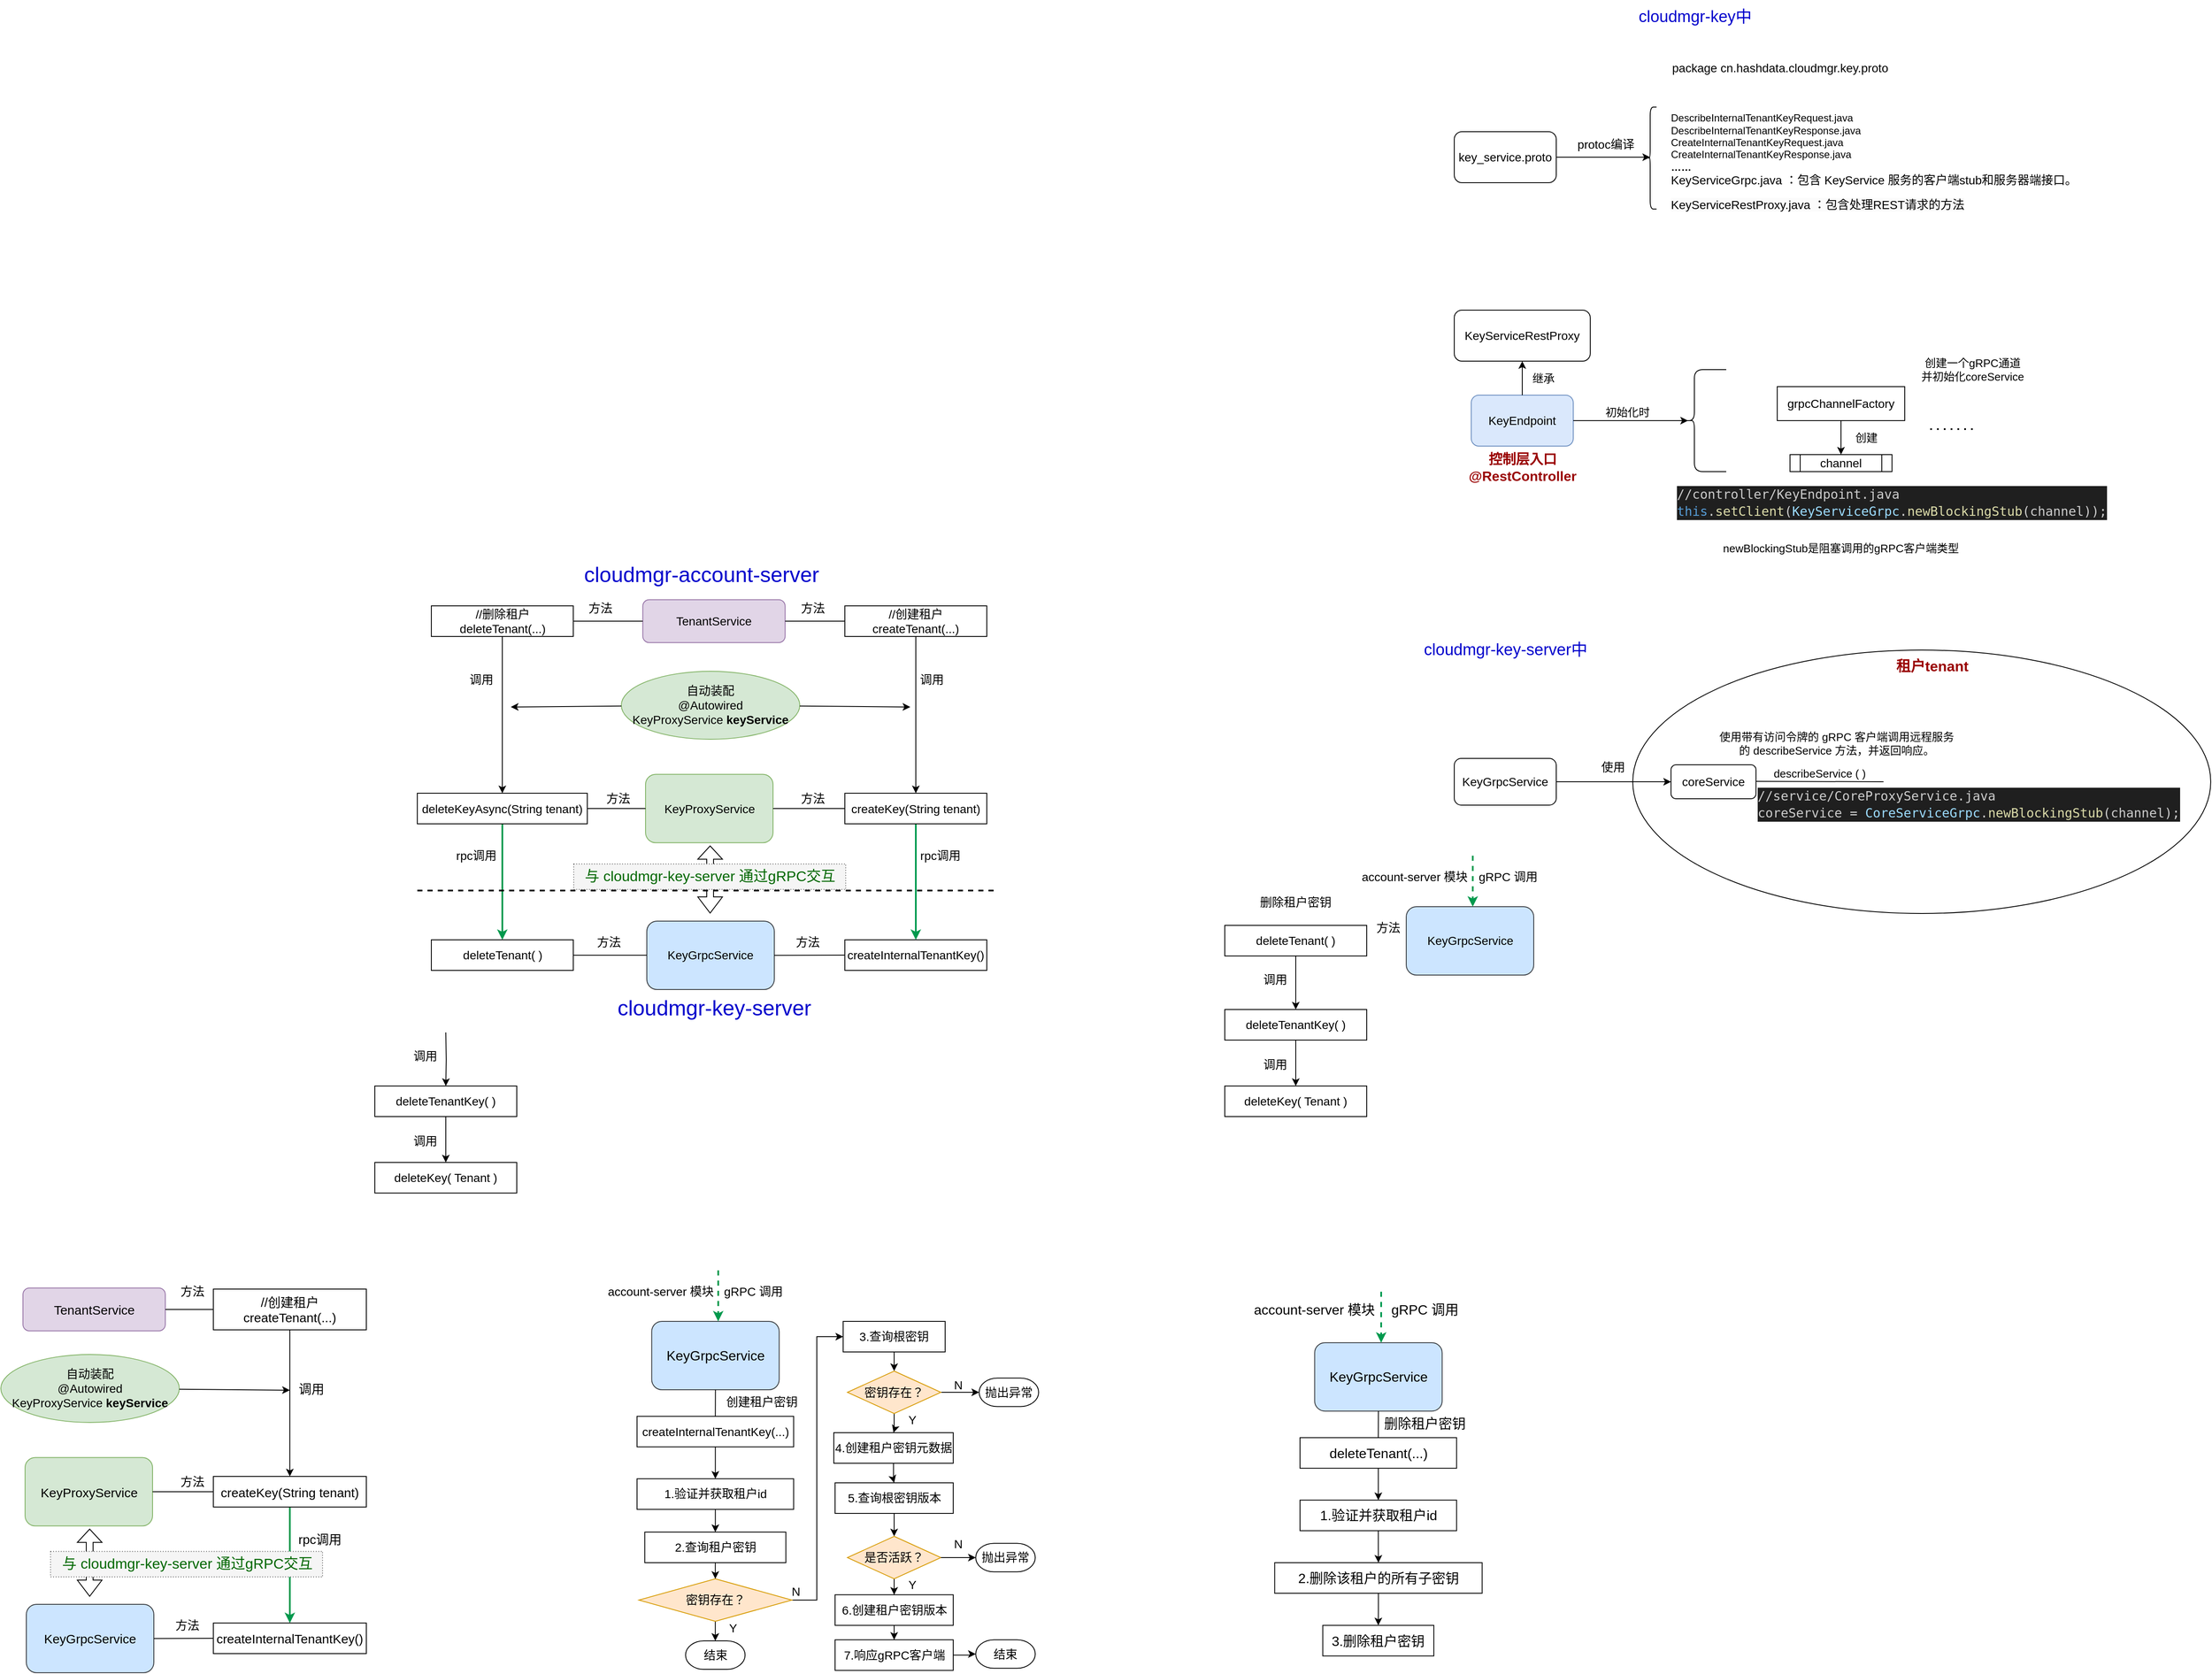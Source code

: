 <mxfile version="25.0.3">
  <diagram name="第 1 页" id="ONAhNbK6WlwOs88OQiCy">
    <mxGraphModel dx="3572" dy="1646" grid="1" gridSize="10" guides="1" tooltips="1" connect="1" arrows="1" fold="1" page="1" pageScale="1" pageWidth="827" pageHeight="1169" math="0" shadow="0">
      <root>
        <mxCell id="0" />
        <mxCell id="1" parent="0" />
        <mxCell id="WXXS1D7m9ENV-bKCxULW-36" value="&lt;div&gt;&lt;span style=&quot;font-size: 14px; text-wrap-mode: nowrap;&quot;&gt;自动装配&lt;/span&gt;&lt;/div&gt;&lt;span style=&quot;font-size: 14px; text-wrap-mode: nowrap;&quot;&gt;@Autowired&lt;/span&gt;&lt;br style=&quot;font-size: 14px; text-wrap-mode: nowrap;&quot;&gt;&lt;span style=&quot;font-size: 14px; text-wrap-mode: nowrap;&quot;&gt;KeyProxyService&amp;nbsp;&lt;/span&gt;&lt;b style=&quot;font-size: 14px; text-wrap-mode: nowrap;&quot;&gt;keyService&lt;/b&gt;" style="ellipse;whiteSpace=wrap;html=1;fillColor=#d5e8d4;strokeColor=#82b366;" parent="1" vertex="1">
          <mxGeometry x="-1330" y="435" width="210" height="80" as="geometry" />
        </mxCell>
        <mxCell id="KmwIl0YpzBXAnwqU6k_d-13" value="" style="ellipse;whiteSpace=wrap;html=1;" parent="1" vertex="1">
          <mxGeometry x="-140" y="410" width="680" height="310" as="geometry" />
        </mxCell>
        <mxCell id="SMqSmTWAoD0rVWmoxJEN-1" value="&lt;font style=&quot;font-size: 14px;&quot;&gt;coreService&lt;/font&gt;" style="rounded=1;whiteSpace=wrap;html=1;" parent="1" vertex="1">
          <mxGeometry x="-95" y="545" width="100" height="40" as="geometry" />
        </mxCell>
        <mxCell id="SMqSmTWAoD0rVWmoxJEN-4" style="edgeStyle=orthogonalEdgeStyle;rounded=0;orthogonalLoop=1;jettySize=auto;html=1;exitX=0.5;exitY=1;exitDx=0;exitDy=0;entryX=0.5;entryY=0;entryDx=0;entryDy=0;" parent="1" source="SMqSmTWAoD0rVWmoxJEN-2" target="SMqSmTWAoD0rVWmoxJEN-3" edge="1">
          <mxGeometry relative="1" as="geometry" />
        </mxCell>
        <mxCell id="SMqSmTWAoD0rVWmoxJEN-2" value="&lt;font style=&quot;font-size: 14px;&quot;&gt;grpcChannelFactory&lt;/font&gt;" style="rounded=0;whiteSpace=wrap;html=1;" parent="1" vertex="1">
          <mxGeometry x="30" y="100" width="150" height="40" as="geometry" />
        </mxCell>
        <mxCell id="SMqSmTWAoD0rVWmoxJEN-3" value="&lt;font style=&quot;font-size: 14px;&quot;&gt;channel&lt;/font&gt;" style="shape=process;whiteSpace=wrap;html=1;backgroundOutline=1;" parent="1" vertex="1">
          <mxGeometry x="45" y="180" width="120" height="20" as="geometry" />
        </mxCell>
        <mxCell id="SMqSmTWAoD0rVWmoxJEN-5" value="" style="endArrow=none;dashed=1;html=1;dashPattern=1 3;strokeWidth=2;rounded=0;" parent="1" edge="1">
          <mxGeometry width="50" height="50" relative="1" as="geometry">
            <mxPoint x="210" y="150" as="sourcePoint" />
            <mxPoint x="260" y="150" as="targetPoint" />
          </mxGeometry>
        </mxCell>
        <mxCell id="SMqSmTWAoD0rVWmoxJEN-6" value="" style="endArrow=none;html=1;rounded=0;" parent="1" edge="1">
          <mxGeometry width="50" height="50" relative="1" as="geometry">
            <mxPoint x="5" y="564.5" as="sourcePoint" />
            <mxPoint x="155" y="565" as="targetPoint" />
          </mxGeometry>
        </mxCell>
        <mxCell id="SMqSmTWAoD0rVWmoxJEN-7" value="&lt;font style=&quot;font-size: 13px;&quot;&gt;describeService ( )&lt;/font&gt;" style="text;html=1;align=center;verticalAlign=middle;whiteSpace=wrap;rounded=0;" parent="1" vertex="1">
          <mxGeometry x="15" y="545" width="130" height="20" as="geometry" />
        </mxCell>
        <mxCell id="z-BjC2MzRFKrm_7a5L8--1" value="&lt;font style=&quot;font-size: 13px;&quot;&gt;创建一个gRPC通道&lt;/font&gt;&lt;div&gt;&lt;font style=&quot;font-size: 13px;&quot;&gt;并初始化coreService&lt;/font&gt;&lt;/div&gt;" style="text;html=1;align=center;verticalAlign=middle;whiteSpace=wrap;rounded=0;" parent="1" vertex="1">
          <mxGeometry x="140" y="70" width="240" height="20" as="geometry" />
        </mxCell>
        <mxCell id="z-BjC2MzRFKrm_7a5L8--2" value="&lt;span style=&quot;font-size: 13px;&quot;&gt;使用带有访问令牌的 gRPC 客户端调用远程服务的 describeService 方法，&lt;/span&gt;&lt;span style=&quot;font-size: 13px; background-color: initial;&quot;&gt;并返回响应。&lt;/span&gt;" style="text;html=1;align=center;verticalAlign=middle;whiteSpace=wrap;rounded=0;" parent="1" vertex="1">
          <mxGeometry x="-40" y="510" width="280" height="20" as="geometry" />
        </mxCell>
        <mxCell id="z-BjC2MzRFKrm_7a5L8--3" value="&lt;div data-darkreader-inline-bgcolor=&quot;&quot; data-darkreader-inline-color=&quot;&quot; style=&quot;color: rgb(204, 204, 204); background-color: rgb(31, 31, 31); font-family: &amp;quot;Fira code&amp;quot;, &amp;quot;Microsoft YaHei&amp;quot;, monospace, Consolas, &amp;quot;Courier New&amp;quot;, monospace; font-weight: normal; font-size: 15px; line-height: 20px; white-space: pre; --darkreader-inline-color: #c8c3bc; --darkreader-inline-bgcolor: #17191a;&quot;&gt;&lt;div&gt;&lt;span data-darkreader-inline-color=&quot;&quot; style=&quot;color: rgb(204, 204, 204); --darkreader-inline-color: #c8c3bc;&quot;&gt;//controller/KeyEndpoint.java&amp;nbsp;&lt;/span&gt;&lt;/div&gt;&lt;div&gt;&lt;span data-darkreader-inline-color=&quot;&quot; style=&quot;color: rgb(86, 156, 214); --darkreader-inline-color: #60a4d8;&quot;&gt;this&lt;/span&gt;&lt;span data-darkreader-inline-color=&quot;&quot; style=&quot;color: rgb(204, 204, 204); --darkreader-inline-color: #c8c3bc;&quot;&gt;.&lt;/span&gt;&lt;span data-darkreader-inline-color=&quot;&quot; style=&quot;color: rgb(220, 220, 170); --darkreader-inline-color: #d8d89f;&quot;&gt;setClient&lt;/span&gt;&lt;span data-darkreader-inline-color=&quot;&quot; style=&quot;color: rgb(204, 204, 204); --darkreader-inline-color: #c8c3bc;&quot;&gt;(&lt;/span&gt;&lt;span data-darkreader-inline-color=&quot;&quot; style=&quot;color: rgb(156, 220, 254); --darkreader-inline-color: #87d5fe;&quot;&gt;KeyServiceGrpc&lt;/span&gt;&lt;span data-darkreader-inline-color=&quot;&quot; style=&quot;color: rgb(204, 204, 204); --darkreader-inline-color: #c8c3bc;&quot;&gt;.&lt;/span&gt;&lt;span data-darkreader-inline-color=&quot;&quot; style=&quot;color: rgb(220, 220, 170); --darkreader-inline-color: #d8d89f;&quot;&gt;newBlockingStub&lt;/span&gt;&lt;span data-darkreader-inline-color=&quot;&quot; style=&quot;color: rgb(204, 204, 204); --darkreader-inline-color: #c8c3bc;&quot;&gt;(channel));&lt;/span&gt;&lt;/div&gt;&lt;/div&gt;" style="text;whiteSpace=wrap;html=1;" parent="1" vertex="1">
          <mxGeometry x="-90" y="210" width="450" height="40" as="geometry" />
        </mxCell>
        <mxCell id="z-BjC2MzRFKrm_7a5L8--4" value="&lt;div data-darkreader-inline-bgcolor=&quot;&quot; data-darkreader-inline-color=&quot;&quot; style=&quot;color: rgb(204, 204, 204); background-color: rgb(31, 31, 31); font-family: &amp;quot;Fira code&amp;quot;, &amp;quot;Microsoft YaHei&amp;quot;, monospace, Consolas, &amp;quot;Courier New&amp;quot;, monospace; font-weight: normal; font-size: 15px; line-height: 20px; white-space: pre; --darkreader-inline-color: #c8c3bc; --darkreader-inline-bgcolor: #17191a;&quot;&gt;&lt;div&gt;&lt;span data-darkreader-inline-color=&quot;&quot; style=&quot;color: rgb(204, 204, 204); --darkreader-inline-color: #c8c3bc;&quot;&gt;//service/CoreProxyService.java&amp;nbsp;&lt;/span&gt;&lt;/div&gt;&lt;div&gt;&lt;div data-darkreader-inline-bgcolor=&quot;&quot; data-darkreader-inline-color=&quot;&quot; style=&quot;color: rgb(204, 204, 204); background-color: rgb(31, 31, 31); line-height: 20px; --darkreader-inline-color: #c8c3bc; --darkreader-inline-bgcolor: #17191a;&quot;&gt;coreService &lt;span data-darkreader-inline-color=&quot;&quot; style=&quot;color: rgb(212, 212, 212); --darkreader-inline-color: #cdc8c2;&quot;&gt;=&lt;/span&gt; &lt;span data-darkreader-inline-color=&quot;&quot; style=&quot;color: rgb(156, 220, 254); --darkreader-inline-color: #87d5fe;&quot;&gt;CoreServiceGrpc&lt;/span&gt;.&lt;span data-darkreader-inline-color=&quot;&quot; style=&quot;color: rgb(220, 220, 170); --darkreader-inline-color: #d8d89f;&quot;&gt;newBlockingStub&lt;/span&gt;(channel);&lt;/div&gt;&lt;/div&gt;&lt;/div&gt;" style="text;whiteSpace=wrap;html=1;" parent="1" vertex="1">
          <mxGeometry x="5" y="565" width="450" height="40" as="geometry" />
        </mxCell>
        <mxCell id="z-BjC2MzRFKrm_7a5L8--5" value="&lt;span style=&quot;font-size: 13px;&quot;&gt;newBlockingStub是阻塞调用的gRPC客户端类型&lt;/span&gt;" style="text;html=1;align=center;verticalAlign=middle;whiteSpace=wrap;rounded=0;" parent="1" vertex="1">
          <mxGeometry x="-45" y="280" width="300" height="20" as="geometry" />
        </mxCell>
        <mxCell id="KmwIl0YpzBXAnwqU6k_d-1" value="&lt;font style=&quot;font-size: 14px;&quot;&gt;KeyEndpoint&lt;/font&gt;" style="rounded=1;whiteSpace=wrap;html=1;fillColor=#dae8fc;strokeColor=#6c8ebf;" parent="1" vertex="1">
          <mxGeometry x="-330" y="110" width="120" height="60" as="geometry" />
        </mxCell>
        <mxCell id="KmwIl0YpzBXAnwqU6k_d-2" value="" style="endArrow=classic;html=1;rounded=0;exitX=0.5;exitY=0;exitDx=0;exitDy=0;" parent="1" source="KmwIl0YpzBXAnwqU6k_d-1" edge="1">
          <mxGeometry width="50" height="50" relative="1" as="geometry">
            <mxPoint x="-280" y="80" as="sourcePoint" />
            <mxPoint x="-270" y="70" as="targetPoint" />
          </mxGeometry>
        </mxCell>
        <mxCell id="KmwIl0YpzBXAnwqU6k_d-3" value="&lt;font style=&quot;font-size: 14px;&quot;&gt;KeyServiceRestProxy&lt;/font&gt;" style="rounded=1;whiteSpace=wrap;html=1;" parent="1" vertex="1">
          <mxGeometry x="-350" y="10" width="160" height="60" as="geometry" />
        </mxCell>
        <mxCell id="KmwIl0YpzBXAnwqU6k_d-4" value="&lt;span style=&quot;font-size: 13px;&quot;&gt;继承&lt;/span&gt;" style="text;html=1;align=center;verticalAlign=middle;whiteSpace=wrap;rounded=0;" parent="1" vertex="1">
          <mxGeometry x="-270" y="80" width="50" height="20" as="geometry" />
        </mxCell>
        <mxCell id="KmwIl0YpzBXAnwqU6k_d-5" value="&lt;span style=&quot;font-size: 13px;&quot;&gt;创建&lt;/span&gt;" style="text;html=1;align=center;verticalAlign=middle;whiteSpace=wrap;rounded=0;" parent="1" vertex="1">
          <mxGeometry x="110" y="150" width="50" height="20" as="geometry" />
        </mxCell>
        <mxCell id="KmwIl0YpzBXAnwqU6k_d-7" value="" style="shape=curlyBracket;whiteSpace=wrap;html=1;rounded=1;labelPosition=left;verticalLabelPosition=middle;align=right;verticalAlign=middle;size=0.25;" parent="1" vertex="1">
          <mxGeometry x="-80" y="80" width="50" height="120" as="geometry" />
        </mxCell>
        <mxCell id="KmwIl0YpzBXAnwqU6k_d-8" value="&lt;span style=&quot;font-size: 13px;&quot;&gt;初始化时&lt;/span&gt;" style="text;html=1;align=center;verticalAlign=middle;whiteSpace=wrap;rounded=0;" parent="1" vertex="1">
          <mxGeometry x="-181" y="120" width="70" height="20" as="geometry" />
        </mxCell>
        <mxCell id="KmwIl0YpzBXAnwqU6k_d-9" style="edgeStyle=orthogonalEdgeStyle;rounded=0;orthogonalLoop=1;jettySize=auto;html=1;exitX=1;exitY=0.5;exitDx=0;exitDy=0;entryX=0.1;entryY=0.5;entryDx=0;entryDy=0;entryPerimeter=0;" parent="1" source="KmwIl0YpzBXAnwqU6k_d-1" target="KmwIl0YpzBXAnwqU6k_d-7" edge="1">
          <mxGeometry relative="1" as="geometry" />
        </mxCell>
        <mxCell id="KmwIl0YpzBXAnwqU6k_d-11" style="edgeStyle=orthogonalEdgeStyle;rounded=0;orthogonalLoop=1;jettySize=auto;html=1;exitX=1;exitY=0.5;exitDx=0;exitDy=0;" parent="1" source="KmwIl0YpzBXAnwqU6k_d-10" target="SMqSmTWAoD0rVWmoxJEN-1" edge="1">
          <mxGeometry relative="1" as="geometry" />
        </mxCell>
        <mxCell id="KmwIl0YpzBXAnwqU6k_d-10" value="&lt;font style=&quot;font-size: 14px;&quot;&gt;KeyGrpcService&lt;/font&gt;" style="rounded=1;whiteSpace=wrap;html=1;" parent="1" vertex="1">
          <mxGeometry x="-350" y="537.5" width="120" height="55" as="geometry" />
        </mxCell>
        <mxCell id="KmwIl0YpzBXAnwqU6k_d-12" value="&lt;font style=&quot;font-size: 14px;&quot;&gt;使用&lt;/font&gt;" style="text;html=1;align=center;verticalAlign=middle;whiteSpace=wrap;rounded=0;" parent="1" vertex="1">
          <mxGeometry x="-198" y="537.5" width="70" height="20" as="geometry" />
        </mxCell>
        <mxCell id="KmwIl0YpzBXAnwqU6k_d-14" value="&lt;font color=&quot;#990000&quot; style=&quot;font-size: 17px;&quot;&gt;&lt;b&gt;租户tenant&lt;/b&gt;&lt;/font&gt;" style="text;html=1;align=center;verticalAlign=middle;whiteSpace=wrap;rounded=0;" parent="1" vertex="1">
          <mxGeometry x="165" y="420" width="95" height="20" as="geometry" />
        </mxCell>
        <mxCell id="LolBFdbKTXGbjCZRCZme-1" value="&lt;font color=&quot;#990000&quot; style=&quot;font-size: 16px;&quot;&gt;&lt;b style=&quot;&quot;&gt;控制层入口&lt;br&gt;@RestController&lt;/b&gt;&lt;/font&gt;" style="text;html=1;align=center;verticalAlign=middle;resizable=0;points=[];autosize=1;strokeColor=none;fillColor=none;" parent="1" vertex="1">
          <mxGeometry x="-345" y="170" width="150" height="50" as="geometry" />
        </mxCell>
        <mxCell id="LolBFdbKTXGbjCZRCZme-2" value="&lt;font style=&quot;font-size: 14px;&quot;&gt;key_service.proto&lt;/font&gt;" style="rounded=1;whiteSpace=wrap;html=1;" parent="1" vertex="1">
          <mxGeometry x="-350" y="-200" width="120" height="60" as="geometry" />
        </mxCell>
        <mxCell id="LolBFdbKTXGbjCZRCZme-3" style="edgeStyle=orthogonalEdgeStyle;rounded=0;orthogonalLoop=1;jettySize=auto;html=1;exitX=1;exitY=0.5;exitDx=0;exitDy=0;entryX=0.24;entryY=0.492;entryDx=0;entryDy=0;entryPerimeter=0;" parent="1" source="LolBFdbKTXGbjCZRCZme-2" target="LolBFdbKTXGbjCZRCZme-6" edge="1">
          <mxGeometry relative="1" as="geometry">
            <mxPoint x="-222" y="-170.5" as="sourcePoint" />
            <mxPoint x="-87" y="-170.5" as="targetPoint" />
          </mxGeometry>
        </mxCell>
        <mxCell id="LolBFdbKTXGbjCZRCZme-4" value="&lt;font style=&quot;font-size: 14px;&quot;&gt;protoc编译&lt;/font&gt;" style="text;html=1;align=center;verticalAlign=middle;resizable=0;points=[];autosize=1;strokeColor=none;fillColor=none;" parent="1" vertex="1">
          <mxGeometry x="-217" y="-200" width="90" height="30" as="geometry" />
        </mxCell>
        <mxCell id="LolBFdbKTXGbjCZRCZme-5" value="&lt;font style=&quot;font-size: 14px;&quot;&gt;package cn.hashdata.cloudmgr.key.proto&lt;/font&gt;" style="text;html=1;align=center;verticalAlign=middle;resizable=0;points=[];autosize=1;strokeColor=none;fillColor=none;" parent="1" vertex="1">
          <mxGeometry x="-107" y="-290" width="280" height="30" as="geometry" />
        </mxCell>
        <mxCell id="LolBFdbKTXGbjCZRCZme-6" value="" style="shape=curlyBracket;whiteSpace=wrap;html=1;rounded=1;labelPosition=left;verticalLabelPosition=middle;align=right;verticalAlign=middle;size=0.25;" parent="1" vertex="1">
          <mxGeometry x="-122" y="-229" width="10" height="120" as="geometry" />
        </mxCell>
        <mxCell id="LolBFdbKTXGbjCZRCZme-7" value="&lt;div&gt;DescribeInternalTenantKeyRequest.java&lt;/div&gt;&lt;div&gt;DescribeInternalTenantKeyResponse.java&lt;/div&gt;&lt;div&gt;CreateInternalTenantKeyRequest.java&lt;/div&gt;&lt;div&gt;CreateInternalTenantKeyResponse.java&lt;br&gt;&lt;b&gt;……&lt;/b&gt;&lt;br&gt;&lt;span style=&quot;font-size: 14px;&quot;&gt;KeyServiceGrpc.java ：&lt;/span&gt;&lt;span style=&quot;background-color: initial; font-size: 14px;&quot;&gt;包含 KeyService 服务的客户端stub和服务器端接口。&lt;/span&gt;&lt;/div&gt;" style="text;html=1;align=left;verticalAlign=middle;resizable=0;points=[];autosize=1;strokeColor=none;fillColor=none;" parent="1" vertex="1">
          <mxGeometry x="-97" y="-229" width="500" height="100" as="geometry" />
        </mxCell>
        <UserObject label="&lt;span style=&quot;forced-color-adjust: none; color: rgb(0, 0, 0); font-family: Helvetica; font-style: normal; font-variant-ligatures: normal; font-variant-caps: normal; font-weight: 400; letter-spacing: normal; orphans: 2; text-align: left; text-indent: 0px; text-transform: none; widows: 2; word-spacing: 0px; -webkit-text-stroke-width: 0px; white-space: nowrap; background-color: rgb(251, 251, 251); text-decoration-thickness: initial; text-decoration-style: initial; text-decoration-color: initial; font-size: 14px;&quot;&gt;KeyServiceRestProxy.java ：包含处理REST请求的方法&lt;/span&gt;" id="WXXS1D7m9ENV-bKCxULW-1">
          <mxCell style="text;whiteSpace=wrap;html=1;" parent="1" vertex="1">
            <mxGeometry x="-97" y="-129" width="510" height="30" as="geometry" />
          </mxCell>
        </UserObject>
        <mxCell id="WXXS1D7m9ENV-bKCxULW-2" value="&lt;font style=&quot;font-size: 14px;&quot;&gt;KeyProxyService&lt;/font&gt;" style="rounded=1;whiteSpace=wrap;html=1;fillColor=#d5e8d4;strokeColor=#82b366;" parent="1" vertex="1">
          <mxGeometry x="-1301.5" y="556.25" width="150" height="80.5" as="geometry" />
        </mxCell>
        <mxCell id="WXXS1D7m9ENV-bKCxULW-8" value="" style="edgeStyle=orthogonalEdgeStyle;rounded=0;orthogonalLoop=1;jettySize=auto;html=1;strokeColor=#00994D;strokeWidth=2;" parent="1" source="WXXS1D7m9ENV-bKCxULW-4" target="WXXS1D7m9ENV-bKCxULW-7" edge="1">
          <mxGeometry relative="1" as="geometry" />
        </mxCell>
        <mxCell id="WXXS1D7m9ENV-bKCxULW-4" value="&lt;font style=&quot;font-size: 14px;&quot;&gt;createKey(String tenant)&lt;/font&gt;" style="rounded=0;whiteSpace=wrap;html=1;" parent="1" vertex="1">
          <mxGeometry x="-1067" y="578.5" width="167" height="36" as="geometry" />
        </mxCell>
        <mxCell id="WXXS1D7m9ENV-bKCxULW-6" value="&lt;span style=&quot;font-size: 14px;&quot;&gt;方法&lt;/span&gt;" style="text;html=1;align=center;verticalAlign=middle;resizable=0;points=[];autosize=1;strokeColor=none;fillColor=none;" parent="1" vertex="1">
          <mxGeometry x="-1130" y="570" width="50" height="30" as="geometry" />
        </mxCell>
        <mxCell id="WXXS1D7m9ENV-bKCxULW-7" value="&lt;font style=&quot;font-size: 14px;&quot;&gt;createInternalTenantKey()&lt;/font&gt;" style="rounded=0;whiteSpace=wrap;html=1;" parent="1" vertex="1">
          <mxGeometry x="-1067" y="751" width="167" height="36" as="geometry" />
        </mxCell>
        <mxCell id="WXXS1D7m9ENV-bKCxULW-11" value="" style="edgeStyle=orthogonalEdgeStyle;rounded=0;orthogonalLoop=1;jettySize=auto;html=1;strokeColor=#00994D;strokeWidth=2;" parent="1" source="WXXS1D7m9ENV-bKCxULW-12" target="WXXS1D7m9ENV-bKCxULW-14" edge="1">
          <mxGeometry relative="1" as="geometry" />
        </mxCell>
        <mxCell id="WXXS1D7m9ENV-bKCxULW-12" value="&lt;font style=&quot;font-size: 14px;&quot;&gt;deleteKeyAsync(String tenant)&lt;/font&gt;" style="rounded=0;whiteSpace=wrap;html=1;" parent="1" vertex="1">
          <mxGeometry x="-1570" y="578.5" width="200" height="36" as="geometry" />
        </mxCell>
        <mxCell id="WXXS1D7m9ENV-bKCxULW-13" value="&lt;span style=&quot;font-size: 14px;&quot;&gt;rpc调用&lt;/span&gt;" style="text;html=1;align=center;verticalAlign=middle;resizable=0;points=[];autosize=1;strokeColor=none;fillColor=none;" parent="1" vertex="1">
          <mxGeometry x="-1536" y="636.75" width="70" height="30" as="geometry" />
        </mxCell>
        <mxCell id="WXXS1D7m9ENV-bKCxULW-14" value="&lt;font style=&quot;font-size: 14px;&quot;&gt;deleteTenant( )&lt;/font&gt;" style="rounded=0;whiteSpace=wrap;html=1;" parent="1" vertex="1">
          <mxGeometry x="-1553.5" y="751" width="167" height="36" as="geometry" />
        </mxCell>
        <mxCell id="WXXS1D7m9ENV-bKCxULW-15" value="&lt;span style=&quot;font-size: 14px;&quot;&gt;rpc调用&lt;/span&gt;" style="text;html=1;align=center;verticalAlign=middle;resizable=0;points=[];autosize=1;strokeColor=none;fillColor=none;" parent="1" vertex="1">
          <mxGeometry x="-990" y="636.75" width="70" height="30" as="geometry" />
        </mxCell>
        <mxCell id="WXXS1D7m9ENV-bKCxULW-16" value="&lt;span style=&quot;font-size: 14px;&quot;&gt;调用&lt;/span&gt;" style="text;html=1;align=center;verticalAlign=middle;resizable=0;points=[];autosize=1;strokeColor=none;fillColor=none;" parent="1" vertex="1">
          <mxGeometry x="-990" y="430" width="50" height="30" as="geometry" />
        </mxCell>
        <mxCell id="WXXS1D7m9ENV-bKCxULW-18" value="&lt;font color=&quot;#0000cc&quot; style=&quot;font-size: 19px;&quot;&gt;cloudmgr-key中&lt;/font&gt;" style="text;html=1;align=center;verticalAlign=middle;resizable=0;points=[];autosize=1;strokeColor=none;fillColor=none;" parent="1" vertex="1">
          <mxGeometry x="-147" y="-355" width="160" height="40" as="geometry" />
        </mxCell>
        <mxCell id="WXXS1D7m9ENV-bKCxULW-20" value="&lt;font color=&quot;#0000cc&quot; style=&quot;font-size: 19px;&quot;&gt;cloudmgr-key-server中&lt;/font&gt;" style="text;html=1;align=center;verticalAlign=middle;resizable=0;points=[];autosize=1;strokeColor=none;fillColor=none;" parent="1" vertex="1">
          <mxGeometry x="-400" y="390" width="220" height="40" as="geometry" />
        </mxCell>
        <mxCell id="WXXS1D7m9ENV-bKCxULW-21" value="&lt;font color=&quot;#0000cc&quot; style=&quot;font-size: 25px;&quot;&gt;cloudmgr-account-server&lt;/font&gt;" style="text;html=1;align=center;verticalAlign=middle;resizable=0;points=[];autosize=1;strokeColor=none;fillColor=none;" parent="1" vertex="1">
          <mxGeometry x="-1386.5" y="300" width="300" height="40" as="geometry" />
        </mxCell>
        <mxCell id="WXXS1D7m9ENV-bKCxULW-22" value="&lt;font style=&quot;font-size: 14px;&quot;&gt;TenantService&lt;/font&gt;" style="rounded=1;whiteSpace=wrap;html=1;fillColor=#e1d5e7;strokeColor=#9673a6;" parent="1" vertex="1">
          <mxGeometry x="-1304.75" y="350.75" width="167.5" height="50.5" as="geometry" />
        </mxCell>
        <mxCell id="WXXS1D7m9ENV-bKCxULW-23" value="&lt;span style=&quot;font-size: 14px;&quot;&gt;方法&lt;/span&gt;" style="text;html=1;align=center;verticalAlign=middle;resizable=0;points=[];autosize=1;strokeColor=none;fillColor=none;" parent="1" vertex="1">
          <mxGeometry x="-1130" y="346" width="50" height="30" as="geometry" />
        </mxCell>
        <mxCell id="WXXS1D7m9ENV-bKCxULW-27" value="" style="edgeStyle=orthogonalEdgeStyle;rounded=0;orthogonalLoop=1;jettySize=auto;html=1;" parent="1" source="WXXS1D7m9ENV-bKCxULW-25" target="WXXS1D7m9ENV-bKCxULW-4" edge="1">
          <mxGeometry relative="1" as="geometry" />
        </mxCell>
        <mxCell id="WXXS1D7m9ENV-bKCxULW-25" value="&lt;div&gt;&lt;font style=&quot;font-size: 14px;&quot;&gt;//创建租户&lt;/font&gt;&lt;/div&gt;&lt;font style=&quot;font-size: 14px;&quot;&gt;createTenant(...)&lt;/font&gt;" style="rounded=0;whiteSpace=wrap;html=1;" parent="1" vertex="1">
          <mxGeometry x="-1067" y="358" width="167" height="36" as="geometry" />
        </mxCell>
        <mxCell id="WXXS1D7m9ENV-bKCxULW-28" value="" style="endArrow=classic;html=1;rounded=0;" parent="1" source="WXXS1D7m9ENV-bKCxULW-36" edge="1">
          <mxGeometry width="50" height="50" relative="1" as="geometry">
            <mxPoint x="-1120" y="477" as="sourcePoint" />
            <mxPoint x="-990" y="477" as="targetPoint" />
          </mxGeometry>
        </mxCell>
        <mxCell id="WXXS1D7m9ENV-bKCxULW-29" value="" style="endArrow=none;html=1;rounded=0;entryX=0;entryY=0.5;entryDx=0;entryDy=0;exitX=1;exitY=0.5;exitDx=0;exitDy=0;" parent="1" source="WXXS1D7m9ENV-bKCxULW-2" target="WXXS1D7m9ENV-bKCxULW-4" edge="1">
          <mxGeometry width="50" height="50" relative="1" as="geometry">
            <mxPoint x="-1140" y="680" as="sourcePoint" />
            <mxPoint x="-1090" y="630" as="targetPoint" />
          </mxGeometry>
        </mxCell>
        <mxCell id="WXXS1D7m9ENV-bKCxULW-30" value="" style="endArrow=none;html=1;rounded=0;entryX=0;entryY=0.5;entryDx=0;entryDy=0;exitX=1;exitY=0.5;exitDx=0;exitDy=0;" parent="1" source="WXXS1D7m9ENV-bKCxULW-22" target="WXXS1D7m9ENV-bKCxULW-25" edge="1">
          <mxGeometry width="50" height="50" relative="1" as="geometry">
            <mxPoint x="-1130" y="426" as="sourcePoint" />
            <mxPoint x="-1080" y="376" as="targetPoint" />
          </mxGeometry>
        </mxCell>
        <mxCell id="WXXS1D7m9ENV-bKCxULW-31" value="" style="endArrow=none;html=1;rounded=0;exitX=1;exitY=0.5;exitDx=0;exitDy=0;" parent="1" source="WXXS1D7m9ENV-bKCxULW-12" target="WXXS1D7m9ENV-bKCxULW-2" edge="1">
          <mxGeometry width="50" height="50" relative="1" as="geometry">
            <mxPoint x="-1330" y="610" as="sourcePoint" />
            <mxPoint x="-1290" y="597" as="targetPoint" />
          </mxGeometry>
        </mxCell>
        <mxCell id="WXXS1D7m9ENV-bKCxULW-32" value="&lt;span style=&quot;font-size: 14px;&quot;&gt;方法&lt;/span&gt;" style="text;html=1;align=center;verticalAlign=middle;resizable=0;points=[];autosize=1;strokeColor=none;fillColor=none;" parent="1" vertex="1">
          <mxGeometry x="-1359.5" y="570" width="50" height="30" as="geometry" />
        </mxCell>
        <mxCell id="WXXS1D7m9ENV-bKCxULW-33" value="" style="endArrow=none;html=1;rounded=0;" parent="1" target="WXXS1D7m9ENV-bKCxULW-22" edge="1">
          <mxGeometry width="50" height="50" relative="1" as="geometry">
            <mxPoint x="-1390" y="376" as="sourcePoint" />
            <mxPoint x="-1326" y="376" as="targetPoint" />
          </mxGeometry>
        </mxCell>
        <mxCell id="WXXS1D7m9ENV-bKCxULW-35" value="&lt;span style=&quot;font-size: 14px;&quot;&gt;方法&lt;/span&gt;" style="text;html=1;align=center;verticalAlign=middle;resizable=0;points=[];autosize=1;strokeColor=none;fillColor=none;" parent="1" vertex="1">
          <mxGeometry x="-1380" y="346" width="50" height="30" as="geometry" />
        </mxCell>
        <mxCell id="WXXS1D7m9ENV-bKCxULW-37" value="&lt;div&gt;&lt;font style=&quot;font-size: 14px;&quot;&gt;//删除租户&lt;/font&gt;&lt;/div&gt;&lt;font style=&quot;font-size: 14px;&quot;&gt;deleteTenant(...)&lt;/font&gt;" style="rounded=0;whiteSpace=wrap;html=1;" parent="1" vertex="1">
          <mxGeometry x="-1553.5" y="358" width="167" height="36" as="geometry" />
        </mxCell>
        <mxCell id="WXXS1D7m9ENV-bKCxULW-38" value="" style="endArrow=classic;html=1;rounded=0;exitX=0.5;exitY=1;exitDx=0;exitDy=0;" parent="1" source="WXXS1D7m9ENV-bKCxULW-37" target="WXXS1D7m9ENV-bKCxULW-12" edge="1">
          <mxGeometry width="50" height="50" relative="1" as="geometry">
            <mxPoint x="-1490" y="510" as="sourcePoint" />
            <mxPoint x="-1440" y="460" as="targetPoint" />
          </mxGeometry>
        </mxCell>
        <mxCell id="WXXS1D7m9ENV-bKCxULW-40" value="" style="endArrow=classic;html=1;rounded=0;" parent="1" source="WXXS1D7m9ENV-bKCxULW-36" edge="1">
          <mxGeometry width="50" height="50" relative="1" as="geometry">
            <mxPoint x="-1330" y="477" as="sourcePoint" />
            <mxPoint x="-1460" y="477" as="targetPoint" />
          </mxGeometry>
        </mxCell>
        <mxCell id="fe8jI3ctOerExnmkXJ-j-1" value="&lt;span style=&quot;font-size: 14px;&quot;&gt;调用&lt;/span&gt;" style="text;html=1;align=center;verticalAlign=middle;resizable=0;points=[];autosize=1;strokeColor=none;fillColor=none;" parent="1" vertex="1">
          <mxGeometry x="-1520" y="430" width="50" height="30" as="geometry" />
        </mxCell>
        <mxCell id="fe8jI3ctOerExnmkXJ-j-2" value="" style="endArrow=none;html=1;rounded=0;dashed=1;strokeWidth=2;shadow=0;flowAnimation=0;" parent="1" edge="1">
          <mxGeometry width="50" height="50" relative="1" as="geometry">
            <mxPoint x="-1570" y="693" as="sourcePoint" />
            <mxPoint x="-890" y="693" as="targetPoint" />
          </mxGeometry>
        </mxCell>
        <mxCell id="fe8jI3ctOerExnmkXJ-j-6" value="&lt;font color=&quot;#0000cc&quot; style=&quot;font-size: 25px;&quot;&gt;cloudmgr-key&lt;/font&gt;&lt;span style=&quot;font-size: 25px; color: rgb(0, 0, 204); background-color: initial;&quot;&gt;-server&lt;/span&gt;" style="text;html=1;align=center;verticalAlign=middle;resizable=0;points=[];autosize=1;strokeColor=none;fillColor=none;" parent="1" vertex="1">
          <mxGeometry x="-1346" y="810" width="250" height="40" as="geometry" />
        </mxCell>
        <mxCell id="fe8jI3ctOerExnmkXJ-j-7" value="&lt;font style=&quot;font-size: 14px;&quot;&gt;KeyGrpcService&lt;/font&gt;" style="rounded=1;whiteSpace=wrap;html=1;fillColor=#cce5ff;strokeColor=#36393d;" parent="1" vertex="1">
          <mxGeometry x="-1300" y="729" width="150" height="80.5" as="geometry" />
        </mxCell>
        <mxCell id="fe8jI3ctOerExnmkXJ-j-8" value="&lt;span style=&quot;font-size: 14px;&quot;&gt;方法&lt;/span&gt;" style="text;html=1;align=center;verticalAlign=middle;resizable=0;points=[];autosize=1;strokeColor=none;fillColor=none;" parent="1" vertex="1">
          <mxGeometry x="-1136.5" y="739" width="50" height="30" as="geometry" />
        </mxCell>
        <mxCell id="fe8jI3ctOerExnmkXJ-j-9" value="" style="endArrow=none;html=1;rounded=0;entryX=0;entryY=0.5;entryDx=0;entryDy=0;exitX=1;exitY=0.5;exitDx=0;exitDy=0;" parent="1" source="fe8jI3ctOerExnmkXJ-j-7" target="WXXS1D7m9ENV-bKCxULW-7" edge="1">
          <mxGeometry width="50" height="50" relative="1" as="geometry">
            <mxPoint x="-1153.5" y="799" as="sourcePoint" />
            <mxPoint x="-1069.5" y="799" as="targetPoint" />
          </mxGeometry>
        </mxCell>
        <mxCell id="fe8jI3ctOerExnmkXJ-j-10" value="" style="endArrow=none;html=1;rounded=0;" parent="1" source="WXXS1D7m9ENV-bKCxULW-14" target="fe8jI3ctOerExnmkXJ-j-7" edge="1">
          <mxGeometry width="50" height="50" relative="1" as="geometry">
            <mxPoint x="-1383" y="781.25" as="sourcePoint" />
            <mxPoint x="-1314" y="781.25" as="targetPoint" />
          </mxGeometry>
        </mxCell>
        <mxCell id="fe8jI3ctOerExnmkXJ-j-11" value="&lt;span style=&quot;font-size: 14px;&quot;&gt;方法&lt;/span&gt;" style="text;html=1;align=center;verticalAlign=middle;resizable=0;points=[];autosize=1;strokeColor=none;fillColor=none;" parent="1" vertex="1">
          <mxGeometry x="-1370" y="739" width="50" height="30" as="geometry" />
        </mxCell>
        <mxCell id="fe8jI3ctOerExnmkXJ-j-12" value="" style="edgeStyle=orthogonalEdgeStyle;rounded=0;orthogonalLoop=1;jettySize=auto;html=1;" parent="1" target="fe8jI3ctOerExnmkXJ-j-14" edge="1">
          <mxGeometry relative="1" as="geometry">
            <mxPoint x="-1536.5" y="860" as="sourcePoint" />
            <mxPoint x="-1537" y="1066" as="targetPoint" />
          </mxGeometry>
        </mxCell>
        <mxCell id="fe8jI3ctOerExnmkXJ-j-13" value="&lt;span style=&quot;font-size: 14px;&quot;&gt;调用&lt;/span&gt;" style="text;html=1;align=center;verticalAlign=middle;resizable=0;points=[];autosize=1;strokeColor=none;fillColor=none;" parent="1" vertex="1">
          <mxGeometry x="-1586" y="873" width="50" height="30" as="geometry" />
        </mxCell>
        <mxCell id="fe8jI3ctOerExnmkXJ-j-17" value="" style="edgeStyle=orthogonalEdgeStyle;rounded=0;orthogonalLoop=1;jettySize=auto;html=1;" parent="1" source="fe8jI3ctOerExnmkXJ-j-14" target="fe8jI3ctOerExnmkXJ-j-16" edge="1">
          <mxGeometry relative="1" as="geometry" />
        </mxCell>
        <mxCell id="fe8jI3ctOerExnmkXJ-j-14" value="&lt;font style=&quot;font-size: 14px;&quot;&gt;deleteTenantKey( )&lt;/font&gt;" style="rounded=0;whiteSpace=wrap;html=1;" parent="1" vertex="1">
          <mxGeometry x="-1620" y="923" width="167" height="36" as="geometry" />
        </mxCell>
        <mxCell id="fe8jI3ctOerExnmkXJ-j-16" value="&lt;font style=&quot;font-size: 14px;&quot;&gt;deleteKey( Tenant )&lt;/font&gt;" style="rounded=0;whiteSpace=wrap;html=1;" parent="1" vertex="1">
          <mxGeometry x="-1620" y="1013" width="167" height="36" as="geometry" />
        </mxCell>
        <mxCell id="fe8jI3ctOerExnmkXJ-j-18" value="&lt;span style=&quot;font-size: 14px;&quot;&gt;调用&lt;/span&gt;" style="text;html=1;align=center;verticalAlign=middle;resizable=0;points=[];autosize=1;strokeColor=none;fillColor=none;" parent="1" vertex="1">
          <mxGeometry x="-1586" y="973" width="50" height="30" as="geometry" />
        </mxCell>
        <mxCell id="ZEL9m4dLLKNVyuvNzcwH-3" value="" style="shape=flexArrow;endArrow=classic;startArrow=classic;html=1;rounded=0;width=8;endSize=4.87;" parent="1" edge="1">
          <mxGeometry width="100" height="100" relative="1" as="geometry">
            <mxPoint x="-1225.5" y="720" as="sourcePoint" />
            <mxPoint x="-1225.5" y="640" as="targetPoint" />
          </mxGeometry>
        </mxCell>
        <mxCell id="ZEL9m4dLLKNVyuvNzcwH-2" value="&lt;font color=&quot;#006600&quot; style=&quot;font-size: 17px;&quot;&gt;与 cloudmgr-key-server 通过gRPC交互&lt;/font&gt;" style="text;html=1;align=center;verticalAlign=middle;resizable=0;points=[];autosize=1;dashed=1;dashPattern=1 2;fillColor=#f5f5f5;fontColor=#333333;strokeColor=#666666;" parent="1" vertex="1">
          <mxGeometry x="-1386" y="661.75" width="320" height="30" as="geometry" />
        </mxCell>
        <mxCell id="9OQgrXKli6OPfyWgQnYw-24" value="" style="edgeStyle=orthogonalEdgeStyle;rounded=0;orthogonalLoop=1;jettySize=auto;html=1;" parent="1" source="9OQgrXKli6OPfyWgQnYw-1" target="9OQgrXKli6OPfyWgQnYw-19" edge="1">
          <mxGeometry relative="1" as="geometry" />
        </mxCell>
        <mxCell id="9OQgrXKli6OPfyWgQnYw-1" value="&lt;font style=&quot;font-size: 14px;&quot;&gt;createInternalTenantKey(...)&lt;/font&gt;" style="rounded=0;whiteSpace=wrap;html=1;" parent="1" vertex="1">
          <mxGeometry x="-1311.5" y="1311.75" width="184.25" height="36" as="geometry" />
        </mxCell>
        <mxCell id="9OQgrXKli6OPfyWgQnYw-4" value="&lt;font style=&quot;font-size: 16px;&quot;&gt;KeyGrpcService&lt;/font&gt;" style="rounded=1;whiteSpace=wrap;html=1;fillColor=#cce5ff;strokeColor=#36393d;" parent="1" vertex="1">
          <mxGeometry x="-1294.25" y="1200" width="150" height="80.5" as="geometry" />
        </mxCell>
        <mxCell id="9OQgrXKli6OPfyWgQnYw-6" value="" style="endArrow=none;html=1;rounded=0;entryX=0.5;entryY=0;entryDx=0;entryDy=0;exitX=0.5;exitY=1;exitDx=0;exitDy=0;" parent="1" source="9OQgrXKli6OPfyWgQnYw-4" target="9OQgrXKli6OPfyWgQnYw-1" edge="1">
          <mxGeometry width="50" height="50" relative="1" as="geometry">
            <mxPoint x="-1147.75" y="1270" as="sourcePoint" />
            <mxPoint x="-1063.75" y="1270" as="targetPoint" />
          </mxGeometry>
        </mxCell>
        <mxCell id="9OQgrXKli6OPfyWgQnYw-15" value="" style="edgeStyle=orthogonalEdgeStyle;rounded=0;orthogonalLoop=1;jettySize=auto;html=1;strokeColor=#00994D;strokeWidth=2;dashed=1;" parent="1" edge="1">
          <mxGeometry relative="1" as="geometry">
            <mxPoint x="-1216" y="1140" as="sourcePoint" />
            <mxPoint x="-1216" y="1200" as="targetPoint" />
          </mxGeometry>
        </mxCell>
        <mxCell id="9OQgrXKli6OPfyWgQnYw-16" value="&lt;span style=&quot;font-size: 14px;&quot;&gt;gRPC 调用&lt;/span&gt;" style="text;html=1;align=center;verticalAlign=middle;resizable=0;points=[];autosize=1;" parent="1" vertex="1">
          <mxGeometry x="-1220" y="1150" width="90" height="30" as="geometry" />
        </mxCell>
        <mxCell id="9OQgrXKli6OPfyWgQnYw-18" value="&lt;span style=&quot;font-size: 14px;&quot;&gt;account-server 模块&lt;/span&gt;" style="text;html=1;align=center;verticalAlign=middle;resizable=0;points=[];autosize=1;" parent="1" vertex="1">
          <mxGeometry x="-1359.5" y="1150" width="150" height="30" as="geometry" />
        </mxCell>
        <mxCell id="9OQgrXKli6OPfyWgQnYw-25" value="" style="edgeStyle=orthogonalEdgeStyle;rounded=0;orthogonalLoop=1;jettySize=auto;html=1;" parent="1" source="9OQgrXKli6OPfyWgQnYw-19" target="9OQgrXKli6OPfyWgQnYw-20" edge="1">
          <mxGeometry relative="1" as="geometry" />
        </mxCell>
        <mxCell id="9OQgrXKli6OPfyWgQnYw-19" value="&lt;font style=&quot;font-size: 14px;&quot;&gt;1.验证并获取租户id&lt;/font&gt;" style="rounded=0;whiteSpace=wrap;html=1;" parent="1" vertex="1">
          <mxGeometry x="-1311.5" y="1385.25" width="184.25" height="36" as="geometry" />
        </mxCell>
        <mxCell id="9OQgrXKli6OPfyWgQnYw-26" value="" style="edgeStyle=orthogonalEdgeStyle;rounded=0;orthogonalLoop=1;jettySize=auto;html=1;" parent="1" source="9OQgrXKli6OPfyWgQnYw-20" target="9OQgrXKli6OPfyWgQnYw-21" edge="1">
          <mxGeometry relative="1" as="geometry" />
        </mxCell>
        <mxCell id="9OQgrXKli6OPfyWgQnYw-20" value="&lt;font style=&quot;font-size: 14px;&quot;&gt;2.查询租户密钥&lt;/font&gt;" style="rounded=0;whiteSpace=wrap;html=1;" parent="1" vertex="1">
          <mxGeometry x="-1302.38" y="1448" width="166" height="36" as="geometry" />
        </mxCell>
        <mxCell id="9OQgrXKli6OPfyWgQnYw-28" value="" style="edgeStyle=orthogonalEdgeStyle;rounded=0;orthogonalLoop=1;jettySize=auto;html=1;" parent="1" source="9OQgrXKli6OPfyWgQnYw-21" target="9OQgrXKli6OPfyWgQnYw-29" edge="1">
          <mxGeometry relative="1" as="geometry">
            <mxPoint x="-1219.4" y="1577.5" as="targetPoint" />
          </mxGeometry>
        </mxCell>
        <mxCell id="9OQgrXKli6OPfyWgQnYw-34" value="" style="edgeStyle=orthogonalEdgeStyle;rounded=0;orthogonalLoop=1;jettySize=auto;html=1;entryX=0;entryY=0.5;entryDx=0;entryDy=0;" parent="1" source="9OQgrXKli6OPfyWgQnYw-21" target="9OQgrXKli6OPfyWgQnYw-33" edge="1">
          <mxGeometry relative="1" as="geometry">
            <Array as="points">
              <mxPoint x="-1100" y="1528" />
              <mxPoint x="-1100" y="1218" />
            </Array>
          </mxGeometry>
        </mxCell>
        <mxCell id="9OQgrXKli6OPfyWgQnYw-21" value="&lt;font style=&quot;font-size: 14px;&quot;&gt;密钥存在？&lt;/font&gt;" style="rhombus;whiteSpace=wrap;html=1;fillColor=#ffe6cc;strokeColor=#d79b00;" parent="1" vertex="1">
          <mxGeometry x="-1309.38" y="1503" width="180" height="50" as="geometry" />
        </mxCell>
        <mxCell id="9OQgrXKli6OPfyWgQnYw-29" value="&lt;font style=&quot;font-size: 14px;&quot;&gt;结束&lt;/font&gt;" style="strokeWidth=1;html=1;shape=mxgraph.flowchart.terminator;whiteSpace=wrap;" parent="1" vertex="1">
          <mxGeometry x="-1254.38" y="1576" width="70" height="33.5" as="geometry" />
        </mxCell>
        <mxCell id="9OQgrXKli6OPfyWgQnYw-31" value="&lt;span style=&quot;font-size: 14px;&quot;&gt;N&lt;/span&gt;" style="text;html=1;align=center;verticalAlign=middle;resizable=0;points=[];autosize=1;strokeColor=none;fillColor=none;" parent="1" vertex="1">
          <mxGeometry x="-949" y="1260" width="30" height="30" as="geometry" />
        </mxCell>
        <mxCell id="9OQgrXKli6OPfyWgQnYw-32" value="&lt;span style=&quot;font-size: 14px;&quot;&gt;N&lt;/span&gt;" style="text;html=1;align=center;verticalAlign=middle;resizable=0;points=[];autosize=1;strokeColor=none;fillColor=none;" parent="1" vertex="1">
          <mxGeometry x="-1140" y="1503" width="30" height="30" as="geometry" />
        </mxCell>
        <mxCell id="9OQgrXKli6OPfyWgQnYw-38" value="" style="edgeStyle=orthogonalEdgeStyle;rounded=0;orthogonalLoop=1;jettySize=auto;html=1;" parent="1" source="9OQgrXKli6OPfyWgQnYw-33" target="9OQgrXKli6OPfyWgQnYw-37" edge="1">
          <mxGeometry relative="1" as="geometry" />
        </mxCell>
        <mxCell id="9OQgrXKli6OPfyWgQnYw-33" value="&lt;font style=&quot;font-size: 14px;&quot;&gt;3.查询根密钥&lt;/font&gt;" style="rounded=0;whiteSpace=wrap;html=1;" parent="1" vertex="1">
          <mxGeometry x="-1069" y="1200" width="120" height="36" as="geometry" />
        </mxCell>
        <mxCell id="9OQgrXKli6OPfyWgQnYw-35" value="&lt;span style=&quot;font-size: 14px;&quot;&gt;创建租户密钥&lt;/span&gt;" style="text;html=1;align=center;verticalAlign=middle;resizable=0;points=[];autosize=1;strokeColor=none;fillColor=none;" parent="1" vertex="1">
          <mxGeometry x="-1220" y="1279.5" width="110" height="30" as="geometry" />
        </mxCell>
        <mxCell id="9OQgrXKli6OPfyWgQnYw-40" value="" style="edgeStyle=orthogonalEdgeStyle;rounded=0;orthogonalLoop=1;jettySize=auto;html=1;" parent="1" source="9OQgrXKli6OPfyWgQnYw-37" target="9OQgrXKli6OPfyWgQnYw-39" edge="1">
          <mxGeometry relative="1" as="geometry" />
        </mxCell>
        <mxCell id="9OQgrXKli6OPfyWgQnYw-49" value="" style="edgeStyle=orthogonalEdgeStyle;rounded=0;orthogonalLoop=1;jettySize=auto;html=1;" parent="1" source="9OQgrXKli6OPfyWgQnYw-37" target="9OQgrXKli6OPfyWgQnYw-43" edge="1">
          <mxGeometry relative="1" as="geometry" />
        </mxCell>
        <mxCell id="9OQgrXKli6OPfyWgQnYw-37" value="&lt;font style=&quot;font-size: 14px;&quot;&gt;密钥存在？&lt;/font&gt;" style="rhombus;whiteSpace=wrap;html=1;fillColor=#ffe6cc;strokeColor=#d79b00;" parent="1" vertex="1">
          <mxGeometry x="-1064" y="1258.5" width="110" height="50" as="geometry" />
        </mxCell>
        <mxCell id="9OQgrXKli6OPfyWgQnYw-39" value="&lt;span style=&quot;font-size: 14px;&quot;&gt;抛出异常&lt;/span&gt;" style="strokeWidth=1;html=1;shape=mxgraph.flowchart.terminator;whiteSpace=wrap;" parent="1" vertex="1">
          <mxGeometry x="-909" y="1266.75" width="70" height="33.5" as="geometry" />
        </mxCell>
        <mxCell id="9OQgrXKli6OPfyWgQnYw-41" value="&lt;span style=&quot;font-size: 14px;&quot;&gt;Y&lt;/span&gt;" style="text;html=1;align=center;verticalAlign=middle;resizable=0;points=[];autosize=1;strokeColor=none;fillColor=none;" parent="1" vertex="1">
          <mxGeometry x="-1214.38" y="1546" width="30" height="30" as="geometry" />
        </mxCell>
        <mxCell id="9OQgrXKli6OPfyWgQnYw-42" value="&lt;span style=&quot;font-size: 14px;&quot;&gt;Y&lt;/span&gt;" style="text;html=1;align=center;verticalAlign=middle;resizable=0;points=[];autosize=1;strokeColor=none;fillColor=none;" parent="1" vertex="1">
          <mxGeometry x="-1003" y="1301" width="30" height="30" as="geometry" />
        </mxCell>
        <mxCell id="9OQgrXKli6OPfyWgQnYw-51" value="" style="edgeStyle=orthogonalEdgeStyle;rounded=0;orthogonalLoop=1;jettySize=auto;html=1;" parent="1" source="9OQgrXKli6OPfyWgQnYw-43" target="9OQgrXKli6OPfyWgQnYw-50" edge="1">
          <mxGeometry relative="1" as="geometry" />
        </mxCell>
        <mxCell id="9OQgrXKli6OPfyWgQnYw-43" value="&lt;font style=&quot;font-size: 14px;&quot;&gt;4.创建租户密钥元数据&lt;/font&gt;" style="rounded=0;whiteSpace=wrap;html=1;" parent="1" vertex="1">
          <mxGeometry x="-1080" y="1331" width="140.5" height="36" as="geometry" />
        </mxCell>
        <mxCell id="9OQgrXKli6OPfyWgQnYw-68" value="" style="edgeStyle=orthogonalEdgeStyle;rounded=0;orthogonalLoop=1;jettySize=auto;html=1;" parent="1" source="9OQgrXKli6OPfyWgQnYw-50" target="9OQgrXKli6OPfyWgQnYw-67" edge="1">
          <mxGeometry relative="1" as="geometry" />
        </mxCell>
        <mxCell id="9OQgrXKli6OPfyWgQnYw-50" value="&lt;font style=&quot;font-size: 14px;&quot;&gt;5.查询根密钥版本&lt;/font&gt;" style="rounded=0;whiteSpace=wrap;html=1;" parent="1" vertex="1">
          <mxGeometry x="-1078.5" y="1390" width="139" height="36" as="geometry" />
        </mxCell>
        <mxCell id="9OQgrXKli6OPfyWgQnYw-54" value="&lt;font style=&quot;font-size: 14px;&quot;&gt;deleteTenant( )&lt;/font&gt;" style="rounded=0;whiteSpace=wrap;html=1;" parent="1" vertex="1">
          <mxGeometry x="-620" y="734" width="167" height="36" as="geometry" />
        </mxCell>
        <mxCell id="9OQgrXKli6OPfyWgQnYw-55" value="" style="edgeStyle=orthogonalEdgeStyle;rounded=0;orthogonalLoop=1;jettySize=auto;html=1;" parent="1" source="9OQgrXKli6OPfyWgQnYw-54" target="9OQgrXKli6OPfyWgQnYw-58" edge="1">
          <mxGeometry relative="1" as="geometry">
            <mxPoint x="-536.5" y="863" as="sourcePoint" />
            <mxPoint x="-537" y="976" as="targetPoint" />
          </mxGeometry>
        </mxCell>
        <mxCell id="9OQgrXKli6OPfyWgQnYw-56" value="&lt;span style=&quot;font-size: 14px;&quot;&gt;调用&lt;/span&gt;" style="text;html=1;align=center;verticalAlign=middle;resizable=0;points=[];autosize=1;strokeColor=none;fillColor=none;" parent="1" vertex="1">
          <mxGeometry x="-586" y="783" width="50" height="30" as="geometry" />
        </mxCell>
        <mxCell id="9OQgrXKli6OPfyWgQnYw-57" value="" style="edgeStyle=orthogonalEdgeStyle;rounded=0;orthogonalLoop=1;jettySize=auto;html=1;" parent="1" source="9OQgrXKli6OPfyWgQnYw-58" target="9OQgrXKli6OPfyWgQnYw-59" edge="1">
          <mxGeometry relative="1" as="geometry" />
        </mxCell>
        <mxCell id="9OQgrXKli6OPfyWgQnYw-58" value="&lt;font style=&quot;font-size: 14px;&quot;&gt;deleteTenantKey( )&lt;/font&gt;" style="rounded=0;whiteSpace=wrap;html=1;" parent="1" vertex="1">
          <mxGeometry x="-620" y="833" width="167" height="36" as="geometry" />
        </mxCell>
        <mxCell id="9OQgrXKli6OPfyWgQnYw-59" value="&lt;font style=&quot;font-size: 14px;&quot;&gt;deleteKey( Tenant )&lt;/font&gt;" style="rounded=0;whiteSpace=wrap;html=1;" parent="1" vertex="1">
          <mxGeometry x="-620" y="923" width="167" height="36" as="geometry" />
        </mxCell>
        <mxCell id="9OQgrXKli6OPfyWgQnYw-60" value="&lt;span style=&quot;font-size: 14px;&quot;&gt;调用&lt;/span&gt;" style="text;html=1;align=center;verticalAlign=middle;resizable=0;points=[];autosize=1;strokeColor=none;fillColor=none;" parent="1" vertex="1">
          <mxGeometry x="-586" y="883" width="50" height="30" as="geometry" />
        </mxCell>
        <mxCell id="9OQgrXKli6OPfyWgQnYw-61" value="&lt;span style=&quot;font-size: 14px;&quot;&gt;删除租户密钥&lt;/span&gt;" style="text;html=1;align=center;verticalAlign=middle;resizable=0;points=[];autosize=1;strokeColor=none;fillColor=none;" parent="1" vertex="1">
          <mxGeometry x="-592.25" y="692" width="110" height="30" as="geometry" />
        </mxCell>
        <mxCell id="9OQgrXKli6OPfyWgQnYw-62" value="&lt;span style=&quot;font-size: 14px;&quot;&gt;方法&lt;/span&gt;" style="text;html=1;align=center;verticalAlign=middle;resizable=0;points=[];autosize=1;strokeColor=none;fillColor=none;" parent="1" vertex="1">
          <mxGeometry x="-453" y="722" width="50" height="30" as="geometry" />
        </mxCell>
        <mxCell id="9OQgrXKli6OPfyWgQnYw-63" value="&lt;font style=&quot;font-size: 14px;&quot;&gt;KeyGrpcService&lt;/font&gt;" style="rounded=1;whiteSpace=wrap;html=1;fillColor=#cce5ff;strokeColor=#36393d;" parent="1" vertex="1">
          <mxGeometry x="-406.5" y="712" width="150" height="80.5" as="geometry" />
        </mxCell>
        <mxCell id="9OQgrXKli6OPfyWgQnYw-64" value="&lt;span style=&quot;font-size: 14px;&quot;&gt;gRPC 调用&lt;/span&gt;" style="text;html=1;align=center;verticalAlign=middle;resizable=0;points=[];autosize=1;" parent="1" vertex="1">
          <mxGeometry x="-332.25" y="662" width="90" height="30" as="geometry" />
        </mxCell>
        <mxCell id="9OQgrXKli6OPfyWgQnYw-65" value="" style="edgeStyle=orthogonalEdgeStyle;rounded=0;orthogonalLoop=1;jettySize=auto;html=1;strokeColor=#00994D;strokeWidth=2;dashed=1;" parent="1" edge="1">
          <mxGeometry relative="1" as="geometry">
            <mxPoint x="-328.25" y="652" as="sourcePoint" />
            <mxPoint x="-328.25" y="712" as="targetPoint" />
          </mxGeometry>
        </mxCell>
        <mxCell id="9OQgrXKli6OPfyWgQnYw-66" value="&lt;span style=&quot;font-size: 14px;&quot;&gt;account-server 模块&lt;/span&gt;" style="text;html=1;align=center;verticalAlign=middle;resizable=0;points=[];autosize=1;" parent="1" vertex="1">
          <mxGeometry x="-471.75" y="662" width="150" height="30" as="geometry" />
        </mxCell>
        <mxCell id="9OQgrXKli6OPfyWgQnYw-74" value="" style="edgeStyle=orthogonalEdgeStyle;rounded=0;orthogonalLoop=1;jettySize=auto;html=1;" parent="1" source="9OQgrXKli6OPfyWgQnYw-67" target="9OQgrXKli6OPfyWgQnYw-73" edge="1">
          <mxGeometry relative="1" as="geometry" />
        </mxCell>
        <mxCell id="9OQgrXKli6OPfyWgQnYw-67" value="&lt;font style=&quot;font-size: 14px;&quot;&gt;是否活跃？&lt;/font&gt;" style="rhombus;whiteSpace=wrap;html=1;fillColor=#ffe6cc;strokeColor=#d79b00;" parent="1" vertex="1">
          <mxGeometry x="-1064" y="1453" width="110" height="50" as="geometry" />
        </mxCell>
        <mxCell id="9OQgrXKli6OPfyWgQnYw-69" value="&lt;span style=&quot;font-size: 14px;&quot;&gt;N&lt;/span&gt;" style="text;html=1;align=center;verticalAlign=middle;resizable=0;points=[];autosize=1;strokeColor=none;fillColor=none;" parent="1" vertex="1">
          <mxGeometry x="-949" y="1447" width="30" height="30" as="geometry" />
        </mxCell>
        <mxCell id="9OQgrXKli6OPfyWgQnYw-70" value="" style="edgeStyle=orthogonalEdgeStyle;rounded=0;orthogonalLoop=1;jettySize=auto;html=1;" parent="1" source="9OQgrXKli6OPfyWgQnYw-67" target="9OQgrXKli6OPfyWgQnYw-71" edge="1">
          <mxGeometry relative="1" as="geometry">
            <mxPoint x="-954" y="1481.87" as="sourcePoint" />
          </mxGeometry>
        </mxCell>
        <mxCell id="9OQgrXKli6OPfyWgQnYw-71" value="&lt;span style=&quot;font-size: 14px;&quot;&gt;抛出异常&lt;/span&gt;" style="strokeWidth=1;html=1;shape=mxgraph.flowchart.terminator;whiteSpace=wrap;" parent="1" vertex="1">
          <mxGeometry x="-913" y="1461.25" width="70" height="33.5" as="geometry" />
        </mxCell>
        <mxCell id="9OQgrXKli6OPfyWgQnYw-72" value="&lt;span style=&quot;font-size: 14px;&quot;&gt;Y&lt;/span&gt;" style="text;html=1;align=center;verticalAlign=middle;resizable=0;points=[];autosize=1;strokeColor=none;fillColor=none;" parent="1" vertex="1">
          <mxGeometry x="-1003" y="1494.75" width="30" height="30" as="geometry" />
        </mxCell>
        <mxCell id="9OQgrXKli6OPfyWgQnYw-77" value="" style="edgeStyle=orthogonalEdgeStyle;rounded=0;orthogonalLoop=1;jettySize=auto;html=1;" parent="1" source="9OQgrXKli6OPfyWgQnYw-73" target="9OQgrXKli6OPfyWgQnYw-75" edge="1">
          <mxGeometry relative="1" as="geometry" />
        </mxCell>
        <mxCell id="9OQgrXKli6OPfyWgQnYw-73" value="&lt;font style=&quot;font-size: 14px;&quot;&gt;6.创建租户密钥版本&lt;/font&gt;" style="rounded=0;whiteSpace=wrap;html=1;" parent="1" vertex="1">
          <mxGeometry x="-1078.5" y="1521.75" width="139" height="36" as="geometry" />
        </mxCell>
        <mxCell id="9OQgrXKli6OPfyWgQnYw-78" value="" style="edgeStyle=orthogonalEdgeStyle;rounded=0;orthogonalLoop=1;jettySize=auto;html=1;" parent="1" source="9OQgrXKli6OPfyWgQnYw-75" target="9OQgrXKli6OPfyWgQnYw-76" edge="1">
          <mxGeometry relative="1" as="geometry" />
        </mxCell>
        <mxCell id="9OQgrXKli6OPfyWgQnYw-75" value="&lt;font style=&quot;font-size: 14px;&quot;&gt;7.响应gRPC客户端&lt;/font&gt;" style="rounded=0;whiteSpace=wrap;html=1;" parent="1" vertex="1">
          <mxGeometry x="-1078.5" y="1574.75" width="139" height="36" as="geometry" />
        </mxCell>
        <mxCell id="9OQgrXKli6OPfyWgQnYw-76" value="&lt;span style=&quot;font-size: 14px;&quot;&gt;结束&lt;/span&gt;" style="strokeWidth=1;html=1;shape=mxgraph.flowchart.terminator;whiteSpace=wrap;" parent="1" vertex="1">
          <mxGeometry x="-913" y="1574.75" width="70" height="33.5" as="geometry" />
        </mxCell>
        <mxCell id="9OQgrXKli6OPfyWgQnYw-80" value="&lt;div&gt;&lt;span style=&quot;font-size: 14px; text-wrap-mode: nowrap;&quot;&gt;自动装配&lt;/span&gt;&lt;/div&gt;&lt;span style=&quot;font-size: 14px; text-wrap-mode: nowrap;&quot;&gt;@Autowired&lt;/span&gt;&lt;br style=&quot;font-size: 14px; text-wrap-mode: nowrap;&quot;&gt;&lt;span style=&quot;font-size: 14px; text-wrap-mode: nowrap;&quot;&gt;KeyProxyService&amp;nbsp;&lt;/span&gt;&lt;b style=&quot;font-size: 14px; text-wrap-mode: nowrap;&quot;&gt;keyService&lt;/b&gt;" style="ellipse;whiteSpace=wrap;html=1;fillColor=#d5e8d4;strokeColor=#82b366;" parent="1" vertex="1">
          <mxGeometry x="-2060" y="1239" width="210" height="80" as="geometry" />
        </mxCell>
        <mxCell id="9OQgrXKli6OPfyWgQnYw-81" value="&lt;font style=&quot;font-size: 15px;&quot;&gt;KeyProxyService&lt;/font&gt;" style="rounded=1;whiteSpace=wrap;html=1;fillColor=#d5e8d4;strokeColor=#82b366;" parent="1" vertex="1">
          <mxGeometry x="-2031.5" y="1360.25" width="150" height="80.5" as="geometry" />
        </mxCell>
        <mxCell id="9OQgrXKli6OPfyWgQnYw-82" value="" style="edgeStyle=orthogonalEdgeStyle;rounded=0;orthogonalLoop=1;jettySize=auto;html=1;strokeColor=#00994D;strokeWidth=2;" parent="1" source="9OQgrXKli6OPfyWgQnYw-83" target="9OQgrXKli6OPfyWgQnYw-85" edge="1">
          <mxGeometry relative="1" as="geometry" />
        </mxCell>
        <mxCell id="9OQgrXKli6OPfyWgQnYw-83" value="&lt;font style=&quot;font-size: 15px;&quot;&gt;createKey(String tenant)&lt;/font&gt;" style="rounded=0;whiteSpace=wrap;html=1;" parent="1" vertex="1">
          <mxGeometry x="-1810" y="1382.5" width="180" height="36" as="geometry" />
        </mxCell>
        <mxCell id="9OQgrXKli6OPfyWgQnYw-84" value="&lt;span style=&quot;font-size: 14px;&quot;&gt;方法&lt;/span&gt;" style="text;html=1;align=center;verticalAlign=middle;resizable=0;points=[];autosize=1;strokeColor=none;fillColor=none;" parent="1" vertex="1">
          <mxGeometry x="-1860" y="1374" width="50" height="30" as="geometry" />
        </mxCell>
        <mxCell id="9OQgrXKli6OPfyWgQnYw-85" value="&lt;font style=&quot;font-size: 15px;&quot;&gt;createInternalTenantKey()&lt;/font&gt;" style="rounded=0;whiteSpace=wrap;html=1;" parent="1" vertex="1">
          <mxGeometry x="-1810" y="1555" width="180" height="36" as="geometry" />
        </mxCell>
        <mxCell id="9OQgrXKli6OPfyWgQnYw-86" value="&lt;font style=&quot;font-size: 15px;&quot;&gt;rpc调用&lt;/font&gt;" style="text;html=1;align=center;verticalAlign=middle;resizable=0;points=[];autosize=1;strokeColor=none;fillColor=none;" parent="1" vertex="1">
          <mxGeometry x="-1720" y="1440.75" width="70" height="30" as="geometry" />
        </mxCell>
        <mxCell id="9OQgrXKli6OPfyWgQnYw-87" value="&lt;font style=&quot;font-size: 15px;&quot;&gt;调用&lt;/font&gt;" style="text;html=1;align=center;verticalAlign=middle;resizable=0;points=[];autosize=1;strokeColor=none;fillColor=none;" parent="1" vertex="1">
          <mxGeometry x="-1720" y="1264" width="50" height="30" as="geometry" />
        </mxCell>
        <mxCell id="9OQgrXKli6OPfyWgQnYw-88" value="&lt;font style=&quot;font-size: 15px;&quot;&gt;TenantService&lt;/font&gt;" style="rounded=1;whiteSpace=wrap;html=1;fillColor=#e1d5e7;strokeColor=#9673a6;" parent="1" vertex="1">
          <mxGeometry x="-2034" y="1160.75" width="167.5" height="50.5" as="geometry" />
        </mxCell>
        <mxCell id="9OQgrXKli6OPfyWgQnYw-89" value="&lt;span style=&quot;font-size: 14px;&quot;&gt;方法&lt;/span&gt;" style="text;html=1;align=center;verticalAlign=middle;resizable=0;points=[];autosize=1;strokeColor=none;fillColor=none;" parent="1" vertex="1">
          <mxGeometry x="-1860" y="1150" width="50" height="30" as="geometry" />
        </mxCell>
        <mxCell id="9OQgrXKli6OPfyWgQnYw-90" value="" style="edgeStyle=orthogonalEdgeStyle;rounded=0;orthogonalLoop=1;jettySize=auto;html=1;" parent="1" source="9OQgrXKli6OPfyWgQnYw-91" target="9OQgrXKli6OPfyWgQnYw-83" edge="1">
          <mxGeometry relative="1" as="geometry" />
        </mxCell>
        <mxCell id="9OQgrXKli6OPfyWgQnYw-91" value="&lt;div&gt;&lt;font style=&quot;font-size: 15px;&quot;&gt;//创建租户&lt;/font&gt;&lt;/div&gt;&lt;font style=&quot;font-size: 15px;&quot;&gt;createTenant(...)&lt;/font&gt;" style="rounded=0;whiteSpace=wrap;html=1;" parent="1" vertex="1">
          <mxGeometry x="-1810" y="1162" width="180" height="48" as="geometry" />
        </mxCell>
        <mxCell id="9OQgrXKli6OPfyWgQnYw-92" value="" style="endArrow=classic;html=1;rounded=0;" parent="1" source="9OQgrXKli6OPfyWgQnYw-80" edge="1">
          <mxGeometry width="50" height="50" relative="1" as="geometry">
            <mxPoint x="-1850" y="1281" as="sourcePoint" />
            <mxPoint x="-1720" y="1281" as="targetPoint" />
          </mxGeometry>
        </mxCell>
        <mxCell id="9OQgrXKli6OPfyWgQnYw-93" value="" style="endArrow=none;html=1;rounded=0;entryX=0;entryY=0.5;entryDx=0;entryDy=0;exitX=1;exitY=0.5;exitDx=0;exitDy=0;" parent="1" source="9OQgrXKli6OPfyWgQnYw-81" target="9OQgrXKli6OPfyWgQnYw-83" edge="1">
          <mxGeometry width="50" height="50" relative="1" as="geometry">
            <mxPoint x="-1870" y="1484" as="sourcePoint" />
            <mxPoint x="-1820" y="1434" as="targetPoint" />
          </mxGeometry>
        </mxCell>
        <mxCell id="9OQgrXKli6OPfyWgQnYw-94" value="" style="endArrow=none;html=1;rounded=0;entryX=0;entryY=0.5;entryDx=0;entryDy=0;exitX=1;exitY=0.5;exitDx=0;exitDy=0;" parent="1" source="9OQgrXKli6OPfyWgQnYw-88" target="9OQgrXKli6OPfyWgQnYw-91" edge="1">
          <mxGeometry width="50" height="50" relative="1" as="geometry">
            <mxPoint x="-1860" y="1230" as="sourcePoint" />
            <mxPoint x="-1810" y="1180" as="targetPoint" />
          </mxGeometry>
        </mxCell>
        <mxCell id="9OQgrXKli6OPfyWgQnYw-99" value="&lt;font style=&quot;font-size: 15px;&quot;&gt;KeyGrpcService&lt;/font&gt;" style="rounded=1;whiteSpace=wrap;html=1;fillColor=#cce5ff;strokeColor=#36393d;" parent="1" vertex="1">
          <mxGeometry x="-2030" y="1533" width="150" height="80.5" as="geometry" />
        </mxCell>
        <mxCell id="9OQgrXKli6OPfyWgQnYw-100" value="&lt;span style=&quot;font-size: 14px;&quot;&gt;方法&lt;/span&gt;" style="text;html=1;align=center;verticalAlign=middle;resizable=0;points=[];autosize=1;strokeColor=none;fillColor=none;" parent="1" vertex="1">
          <mxGeometry x="-1866.5" y="1543" width="50" height="30" as="geometry" />
        </mxCell>
        <mxCell id="9OQgrXKli6OPfyWgQnYw-101" value="" style="endArrow=none;html=1;rounded=0;entryX=0;entryY=0.5;entryDx=0;entryDy=0;exitX=1;exitY=0.5;exitDx=0;exitDy=0;" parent="1" source="9OQgrXKli6OPfyWgQnYw-99" target="9OQgrXKli6OPfyWgQnYw-85" edge="1">
          <mxGeometry width="50" height="50" relative="1" as="geometry">
            <mxPoint x="-1883.5" y="1603" as="sourcePoint" />
            <mxPoint x="-1799.5" y="1603" as="targetPoint" />
          </mxGeometry>
        </mxCell>
        <mxCell id="9OQgrXKli6OPfyWgQnYw-103" value="" style="shape=flexArrow;endArrow=classic;startArrow=classic;html=1;rounded=0;width=8;endSize=4.87;" parent="1" edge="1">
          <mxGeometry width="100" height="100" relative="1" as="geometry">
            <mxPoint x="-1955.5" y="1524" as="sourcePoint" />
            <mxPoint x="-1955.5" y="1444" as="targetPoint" />
          </mxGeometry>
        </mxCell>
        <mxCell id="9OQgrXKli6OPfyWgQnYw-104" value="&lt;font color=&quot;#006600&quot; style=&quot;font-size: 17px;&quot;&gt;与 cloudmgr-key-server 通过gRPC交互&lt;/font&gt;" style="text;html=1;align=center;verticalAlign=middle;resizable=0;points=[];autosize=1;dashed=1;dashPattern=1 2;fillColor=#f5f5f5;fontColor=#333333;strokeColor=#666666;" parent="1" vertex="1">
          <mxGeometry x="-2001.5" y="1470.75" width="320" height="30" as="geometry" />
        </mxCell>
        <mxCell id="r5Ix42TB2hZoI5tb7Bmm-1" value="" style="edgeStyle=orthogonalEdgeStyle;rounded=0;orthogonalLoop=1;jettySize=auto;html=1;fontSize=15;" edge="1" parent="1" source="r5Ix42TB2hZoI5tb7Bmm-2" target="r5Ix42TB2hZoI5tb7Bmm-9">
          <mxGeometry relative="1" as="geometry" />
        </mxCell>
        <mxCell id="r5Ix42TB2hZoI5tb7Bmm-2" value="&lt;font style=&quot;font-size: 16px;&quot;&gt;deleteTenant(...)&lt;/font&gt;" style="rounded=0;whiteSpace=wrap;html=1;fontSize=15;" vertex="1" parent="1">
          <mxGeometry x="-531.5" y="1336.87" width="184.25" height="36" as="geometry" />
        </mxCell>
        <mxCell id="r5Ix42TB2hZoI5tb7Bmm-3" value="&lt;font style=&quot;font-size: 16px;&quot;&gt;KeyGrpcService&lt;/font&gt;" style="rounded=1;whiteSpace=wrap;html=1;fillColor=#cce5ff;strokeColor=#36393d;fontSize=15;" vertex="1" parent="1">
          <mxGeometry x="-514.25" y="1225.12" width="150" height="80.5" as="geometry" />
        </mxCell>
        <mxCell id="r5Ix42TB2hZoI5tb7Bmm-4" value="" style="endArrow=none;html=1;rounded=0;entryX=0.5;entryY=0;entryDx=0;entryDy=0;exitX=0.5;exitY=1;exitDx=0;exitDy=0;fontSize=15;" edge="1" parent="1" source="r5Ix42TB2hZoI5tb7Bmm-3" target="r5Ix42TB2hZoI5tb7Bmm-2">
          <mxGeometry width="50" height="50" relative="1" as="geometry">
            <mxPoint x="-367.75" y="1295.12" as="sourcePoint" />
            <mxPoint x="-283.75" y="1295.12" as="targetPoint" />
          </mxGeometry>
        </mxCell>
        <mxCell id="r5Ix42TB2hZoI5tb7Bmm-5" value="" style="edgeStyle=orthogonalEdgeStyle;rounded=0;orthogonalLoop=1;jettySize=auto;html=1;strokeColor=#00994D;strokeWidth=2;dashed=1;fontSize=15;" edge="1" parent="1">
          <mxGeometry relative="1" as="geometry">
            <mxPoint x="-436" y="1165.12" as="sourcePoint" />
            <mxPoint x="-436" y="1225.12" as="targetPoint" />
          </mxGeometry>
        </mxCell>
        <mxCell id="r5Ix42TB2hZoI5tb7Bmm-6" value="&lt;span&gt;gRPC 调用&lt;/span&gt;" style="text;html=1;align=center;verticalAlign=middle;resizable=0;points=[];autosize=1;fontSize=16;" vertex="1" parent="1">
          <mxGeometry x="-435" y="1171" width="100" height="30" as="geometry" />
        </mxCell>
        <mxCell id="r5Ix42TB2hZoI5tb7Bmm-7" value="&lt;span&gt;account-server 模块&lt;/span&gt;" style="text;html=1;align=center;verticalAlign=middle;resizable=0;points=[];autosize=1;fontSize=16;" vertex="1" parent="1">
          <mxGeometry x="-600" y="1171" width="170" height="30" as="geometry" />
        </mxCell>
        <mxCell id="r5Ix42TB2hZoI5tb7Bmm-43" value="" style="edgeStyle=orthogonalEdgeStyle;rounded=0;orthogonalLoop=1;jettySize=auto;html=1;" edge="1" parent="1" source="r5Ix42TB2hZoI5tb7Bmm-9" target="r5Ix42TB2hZoI5tb7Bmm-11">
          <mxGeometry relative="1" as="geometry" />
        </mxCell>
        <mxCell id="r5Ix42TB2hZoI5tb7Bmm-9" value="&lt;span&gt;1.验证并获取租户id&lt;/span&gt;" style="rounded=0;whiteSpace=wrap;html=1;fontSize=16;" vertex="1" parent="1">
          <mxGeometry x="-531.5" y="1410.37" width="184.25" height="36" as="geometry" />
        </mxCell>
        <mxCell id="r5Ix42TB2hZoI5tb7Bmm-45" value="" style="edgeStyle=orthogonalEdgeStyle;rounded=0;orthogonalLoop=1;jettySize=auto;html=1;" edge="1" parent="1" source="r5Ix42TB2hZoI5tb7Bmm-11" target="r5Ix42TB2hZoI5tb7Bmm-44">
          <mxGeometry relative="1" as="geometry" />
        </mxCell>
        <mxCell id="r5Ix42TB2hZoI5tb7Bmm-11" value="&lt;font style=&quot;font-size: 16px;&quot;&gt;&lt;font style=&quot;&quot;&gt;2.删除该租户的所有子密钥&lt;/font&gt;&lt;/font&gt;" style="rounded=0;whiteSpace=wrap;html=1;fontSize=15;" vertex="1" parent="1">
          <mxGeometry x="-561.28" y="1484" width="244.07" height="36" as="geometry" />
        </mxCell>
        <mxCell id="r5Ix42TB2hZoI5tb7Bmm-20" value="&lt;span&gt;删除租户密钥&lt;/span&gt;" style="text;html=1;align=center;verticalAlign=middle;resizable=0;points=[];autosize=1;strokeColor=none;fillColor=none;fontSize=16;" vertex="1" parent="1">
          <mxGeometry x="-445" y="1304.62" width="120" height="30" as="geometry" />
        </mxCell>
        <mxCell id="r5Ix42TB2hZoI5tb7Bmm-44" value="&lt;font style=&quot;font-size: 16px;&quot;&gt;&lt;font style=&quot;&quot;&gt;3.删除租户密钥&lt;/font&gt;&lt;/font&gt;" style="rounded=0;whiteSpace=wrap;html=1;fontSize=15;" vertex="1" parent="1">
          <mxGeometry x="-504.69" y="1557.75" width="130.63" height="36" as="geometry" />
        </mxCell>
      </root>
    </mxGraphModel>
  </diagram>
</mxfile>
